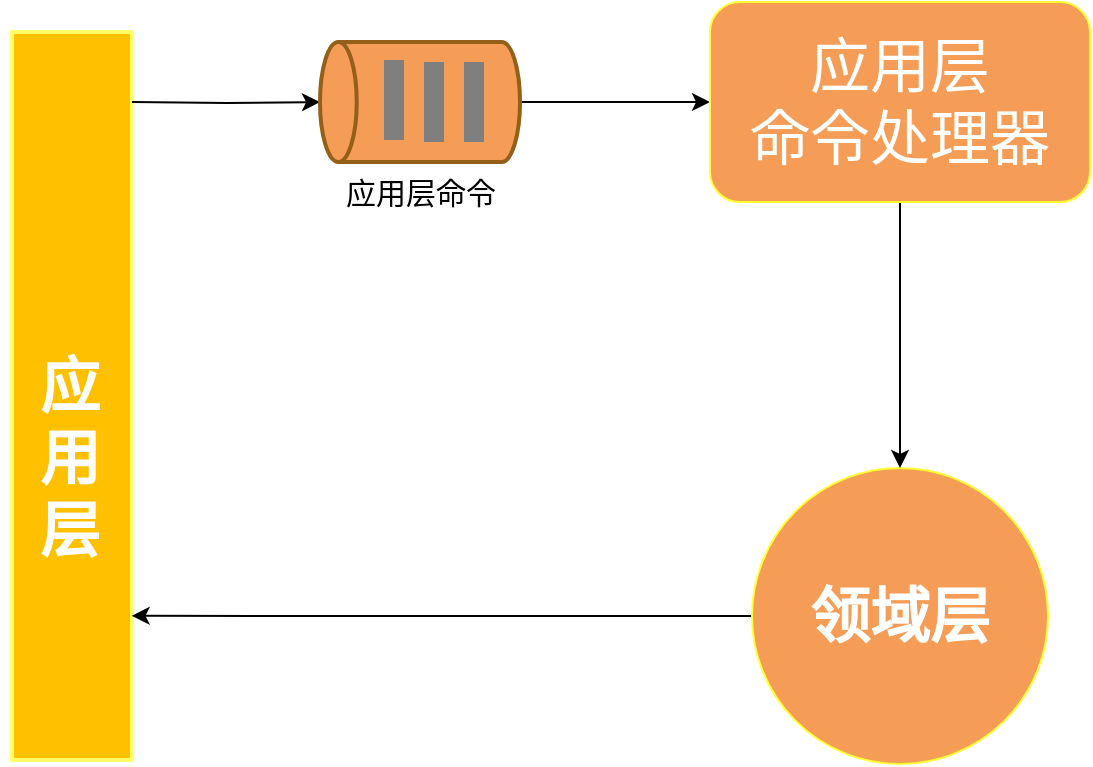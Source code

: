 <mxfile version="13.5.8" type="device"><diagram id="hsEmNLOABbxztfXwlj7E" name="Page-1"><mxGraphModel dx="1038" dy="548" grid="1" gridSize="10" guides="1" tooltips="1" connect="1" arrows="1" fold="1" page="1" pageScale="1" pageWidth="827" pageHeight="1169" math="0" shadow="0"><root><mxCell id="0"/><mxCell id="1" parent="0"/><mxCell id="MEcMBHDPnXszv-jd5q2I-1" value="" style="rounded=0;whiteSpace=wrap;html=1;direction=south;fontColor=#FFC000;labelBackgroundColor=#FFC000;fillColor=#FFC000;labelBorderColor=#FFC000;strokeWidth=2;strokeColor=#FFFF66;" vertex="1" parent="1"><mxGeometry x="11" y="40" width="60" height="364" as="geometry"/></mxCell><mxCell id="MEcMBHDPnXszv-jd5q2I-23" value="" style="edgeStyle=orthogonalEdgeStyle;rounded=0;orthogonalLoop=1;jettySize=auto;html=1;exitX=0.5;exitY=0;exitDx=0;exitDy=0;entryX=1;entryY=0.5;entryDx=0;entryDy=0;entryPerimeter=0;" edge="1" parent="1" target="MEcMBHDPnXszv-jd5q2I-15"><mxGeometry relative="1" as="geometry"><mxPoint x="71" y="75" as="sourcePoint"/><mxPoint x="115" y="75" as="targetPoint"/></mxGeometry></mxCell><mxCell id="MEcMBHDPnXszv-jd5q2I-2" value="应&lt;br&gt;用&lt;br&gt;层" style="text;html=1;strokeColor=none;fillColor=none;align=center;verticalAlign=middle;whiteSpace=wrap;rounded=0;rotation=0;fontStyle=1;fontSize=30;fontColor=#FFFFFF;" vertex="1" parent="1"><mxGeometry x="5" y="243" width="70" height="20" as="geometry"/></mxCell><mxCell id="MEcMBHDPnXszv-jd5q2I-38" style="edgeStyle=orthogonalEdgeStyle;rounded=0;orthogonalLoop=1;jettySize=auto;html=1;entryX=0.802;entryY=0.003;entryDx=0;entryDy=0;entryPerimeter=0;fontSize=30;fontColor=#945F19;" edge="1" parent="1" source="MEcMBHDPnXszv-jd5q2I-8" target="MEcMBHDPnXszv-jd5q2I-1"><mxGeometry relative="1" as="geometry"/></mxCell><mxCell id="MEcMBHDPnXszv-jd5q2I-8" value="领域层" style="ellipse;whiteSpace=wrap;html=1;aspect=fixed;fillColor=#F59D56;fontSize=30;fontColor=#FFFFFF;fontStyle=1;strokeColor=#FFFF33;" vertex="1" parent="1"><mxGeometry x="381" y="258" width="148" height="148" as="geometry"/></mxCell><mxCell id="MEcMBHDPnXszv-jd5q2I-34" value="" style="edgeStyle=orthogonalEdgeStyle;rounded=0;orthogonalLoop=1;jettySize=auto;html=1;fontSize=30;fontColor=#FFFFFF;" edge="1" parent="1" source="MEcMBHDPnXszv-jd5q2I-15" target="MEcMBHDPnXszv-jd5q2I-32"><mxGeometry relative="1" as="geometry"/></mxCell><mxCell id="MEcMBHDPnXszv-jd5q2I-15" value="" style="strokeWidth=2;html=1;shape=mxgraph.flowchart.direct_data;whiteSpace=wrap;fillColor=#F59D56;direction=west;strokeColor=#945F19;" vertex="1" parent="1"><mxGeometry x="165" y="45" width="100" height="60" as="geometry"/></mxCell><mxCell id="MEcMBHDPnXszv-jd5q2I-19" value="" style="rounded=0;whiteSpace=wrap;html=1;direction=south;strokeColor=none;fillColor=#7F7F7F;" vertex="1" parent="1"><mxGeometry x="197" y="54" width="10" height="40" as="geometry"/></mxCell><mxCell id="MEcMBHDPnXszv-jd5q2I-20" value="" style="rounded=0;whiteSpace=wrap;html=1;direction=south;strokeColor=none;fillColor=#7F7F7F;" vertex="1" parent="1"><mxGeometry x="217" y="55" width="10" height="40" as="geometry"/></mxCell><mxCell id="MEcMBHDPnXszv-jd5q2I-21" value="" style="rounded=0;whiteSpace=wrap;html=1;direction=south;strokeColor=none;fillColor=#7F7F7F;" vertex="1" parent="1"><mxGeometry x="237" y="55" width="10" height="40" as="geometry"/></mxCell><mxCell id="MEcMBHDPnXszv-jd5q2I-24" value="应用层命令" style="text;html=1;strokeColor=none;fillColor=none;align=center;verticalAlign=middle;whiteSpace=wrap;rounded=0;fontSize=15;" vertex="1" parent="1"><mxGeometry x="172.75" y="110" width="84.5" height="20" as="geometry"/></mxCell><mxCell id="MEcMBHDPnXszv-jd5q2I-36" value="" style="edgeStyle=orthogonalEdgeStyle;rounded=0;orthogonalLoop=1;jettySize=auto;html=1;fontSize=30;fontColor=#945F19;" edge="1" parent="1" source="MEcMBHDPnXszv-jd5q2I-32" target="MEcMBHDPnXszv-jd5q2I-8"><mxGeometry relative="1" as="geometry"/></mxCell><mxCell id="MEcMBHDPnXszv-jd5q2I-32" value="应用层&lt;br&gt;命令处理器" style="rounded=1;whiteSpace=wrap;html=1;fontSize=30;fontColor=#FFFFFF;fillColor=#F59D56;strokeColor=#FFFF33;" vertex="1" parent="1"><mxGeometry x="360" y="25" width="190" height="100" as="geometry"/></mxCell></root></mxGraphModel></diagram></mxfile>